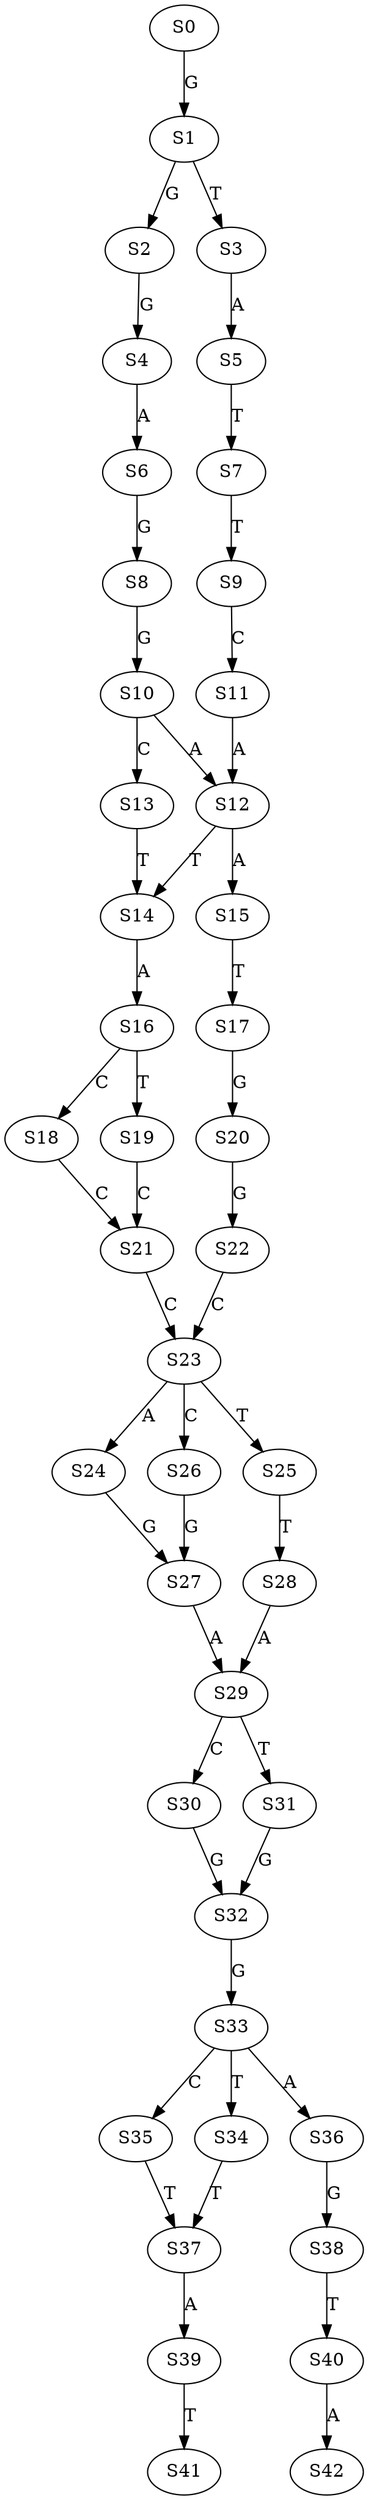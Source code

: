 strict digraph  {
	S0 -> S1 [ label = G ];
	S1 -> S2 [ label = G ];
	S1 -> S3 [ label = T ];
	S2 -> S4 [ label = G ];
	S3 -> S5 [ label = A ];
	S4 -> S6 [ label = A ];
	S5 -> S7 [ label = T ];
	S6 -> S8 [ label = G ];
	S7 -> S9 [ label = T ];
	S8 -> S10 [ label = G ];
	S9 -> S11 [ label = C ];
	S10 -> S12 [ label = A ];
	S10 -> S13 [ label = C ];
	S11 -> S12 [ label = A ];
	S12 -> S14 [ label = T ];
	S12 -> S15 [ label = A ];
	S13 -> S14 [ label = T ];
	S14 -> S16 [ label = A ];
	S15 -> S17 [ label = T ];
	S16 -> S18 [ label = C ];
	S16 -> S19 [ label = T ];
	S17 -> S20 [ label = G ];
	S18 -> S21 [ label = C ];
	S19 -> S21 [ label = C ];
	S20 -> S22 [ label = G ];
	S21 -> S23 [ label = C ];
	S22 -> S23 [ label = C ];
	S23 -> S24 [ label = A ];
	S23 -> S25 [ label = T ];
	S23 -> S26 [ label = C ];
	S24 -> S27 [ label = G ];
	S25 -> S28 [ label = T ];
	S26 -> S27 [ label = G ];
	S27 -> S29 [ label = A ];
	S28 -> S29 [ label = A ];
	S29 -> S30 [ label = C ];
	S29 -> S31 [ label = T ];
	S30 -> S32 [ label = G ];
	S31 -> S32 [ label = G ];
	S32 -> S33 [ label = G ];
	S33 -> S34 [ label = T ];
	S33 -> S35 [ label = C ];
	S33 -> S36 [ label = A ];
	S34 -> S37 [ label = T ];
	S35 -> S37 [ label = T ];
	S36 -> S38 [ label = G ];
	S37 -> S39 [ label = A ];
	S38 -> S40 [ label = T ];
	S39 -> S41 [ label = T ];
	S40 -> S42 [ label = A ];
}
